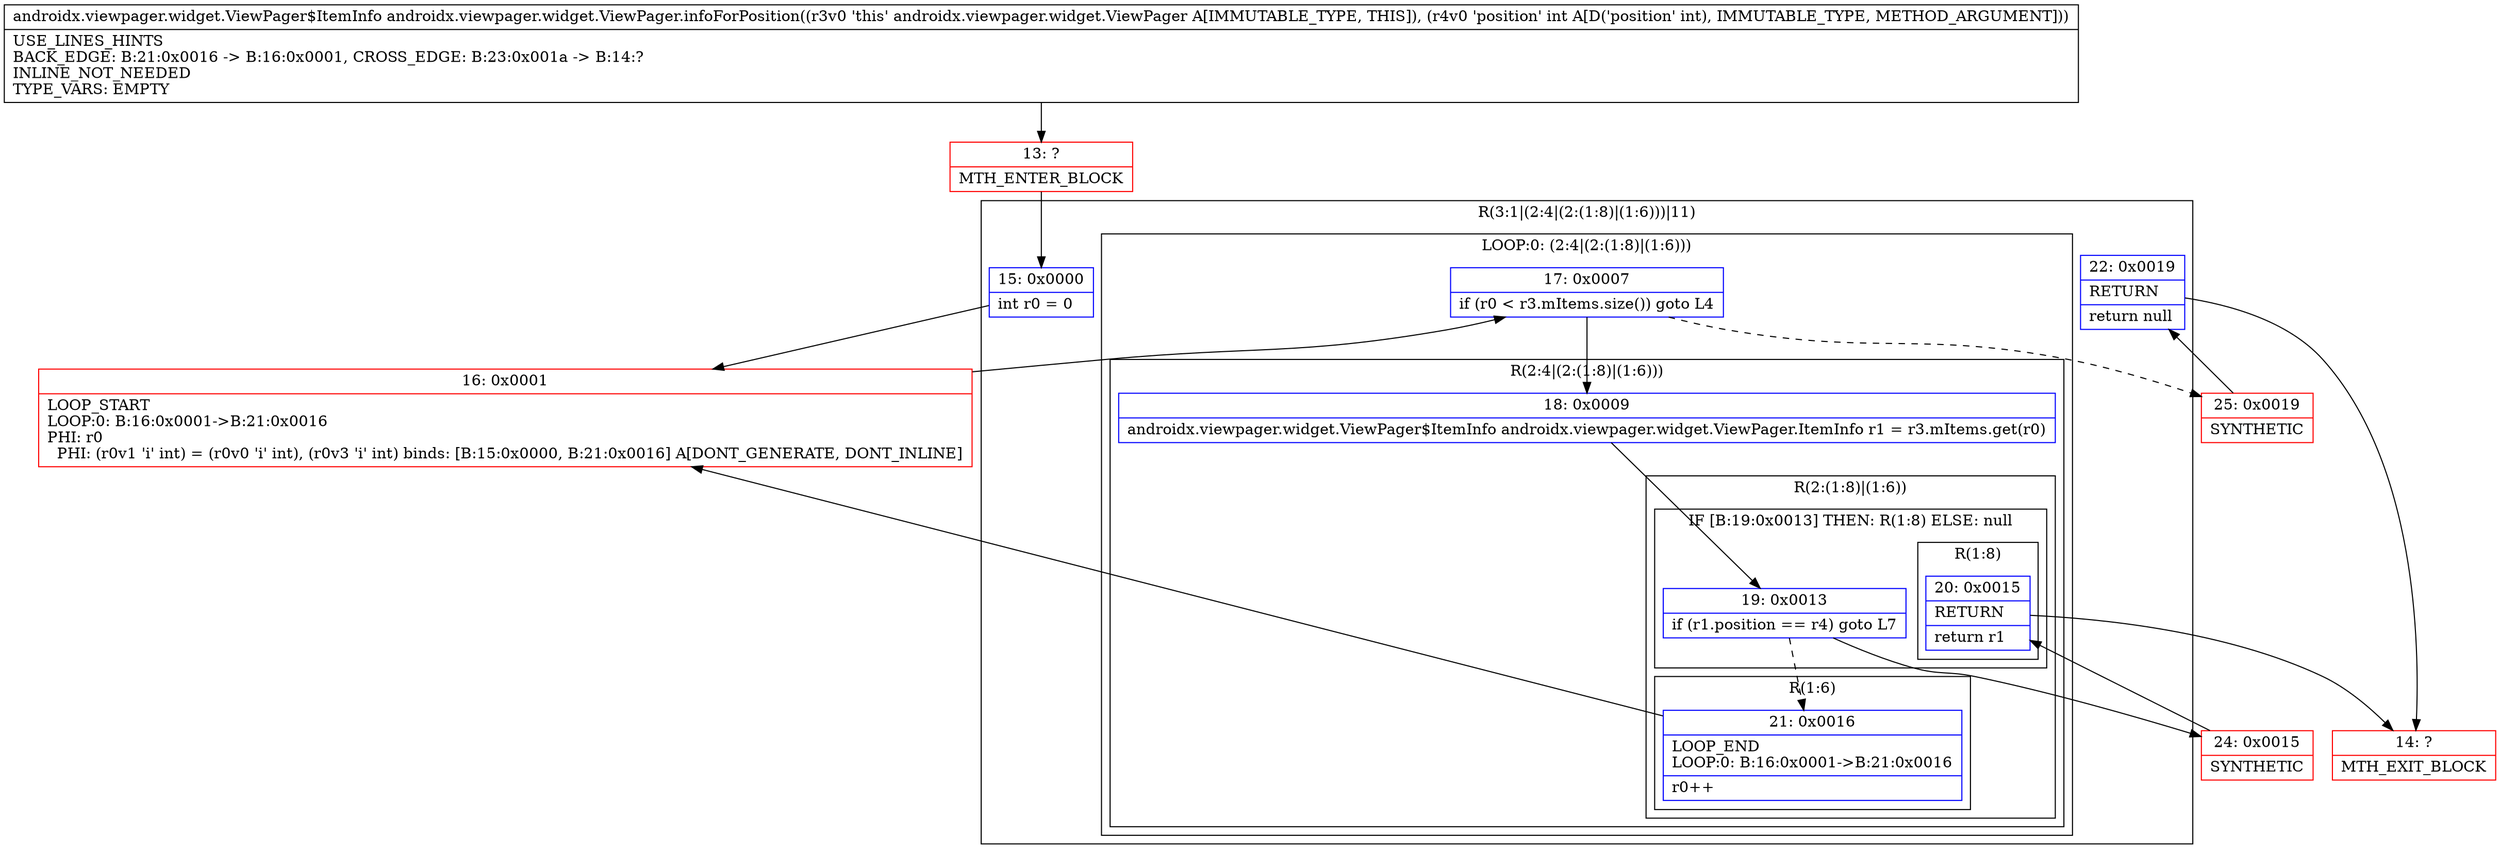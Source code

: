 digraph "CFG forandroidx.viewpager.widget.ViewPager.infoForPosition(I)Landroidx\/viewpager\/widget\/ViewPager$ItemInfo;" {
subgraph cluster_Region_1552759351 {
label = "R(3:1|(2:4|(2:(1:8)|(1:6)))|11)";
node [shape=record,color=blue];
Node_15 [shape=record,label="{15\:\ 0x0000|int r0 = 0\l}"];
subgraph cluster_LoopRegion_62933904 {
label = "LOOP:0: (2:4|(2:(1:8)|(1:6)))";
node [shape=record,color=blue];
Node_17 [shape=record,label="{17\:\ 0x0007|if (r0 \< r3.mItems.size()) goto L4\l}"];
subgraph cluster_Region_598029321 {
label = "R(2:4|(2:(1:8)|(1:6)))";
node [shape=record,color=blue];
Node_18 [shape=record,label="{18\:\ 0x0009|androidx.viewpager.widget.ViewPager$ItemInfo androidx.viewpager.widget.ViewPager.ItemInfo r1 = r3.mItems.get(r0)\l}"];
subgraph cluster_Region_1945211084 {
label = "R(2:(1:8)|(1:6))";
node [shape=record,color=blue];
subgraph cluster_IfRegion_382533320 {
label = "IF [B:19:0x0013] THEN: R(1:8) ELSE: null";
node [shape=record,color=blue];
Node_19 [shape=record,label="{19\:\ 0x0013|if (r1.position == r4) goto L7\l}"];
subgraph cluster_Region_391232330 {
label = "R(1:8)";
node [shape=record,color=blue];
Node_20 [shape=record,label="{20\:\ 0x0015|RETURN\l|return r1\l}"];
}
}
subgraph cluster_Region_1720770083 {
label = "R(1:6)";
node [shape=record,color=blue];
Node_21 [shape=record,label="{21\:\ 0x0016|LOOP_END\lLOOP:0: B:16:0x0001\-\>B:21:0x0016\l|r0++\l}"];
}
}
}
}
Node_22 [shape=record,label="{22\:\ 0x0019|RETURN\l|return null\l}"];
}
Node_13 [shape=record,color=red,label="{13\:\ ?|MTH_ENTER_BLOCK\l}"];
Node_16 [shape=record,color=red,label="{16\:\ 0x0001|LOOP_START\lLOOP:0: B:16:0x0001\-\>B:21:0x0016\lPHI: r0 \l  PHI: (r0v1 'i' int) = (r0v0 'i' int), (r0v3 'i' int) binds: [B:15:0x0000, B:21:0x0016] A[DONT_GENERATE, DONT_INLINE]\l}"];
Node_24 [shape=record,color=red,label="{24\:\ 0x0015|SYNTHETIC\l}"];
Node_14 [shape=record,color=red,label="{14\:\ ?|MTH_EXIT_BLOCK\l}"];
Node_25 [shape=record,color=red,label="{25\:\ 0x0019|SYNTHETIC\l}"];
MethodNode[shape=record,label="{androidx.viewpager.widget.ViewPager$ItemInfo androidx.viewpager.widget.ViewPager.infoForPosition((r3v0 'this' androidx.viewpager.widget.ViewPager A[IMMUTABLE_TYPE, THIS]), (r4v0 'position' int A[D('position' int), IMMUTABLE_TYPE, METHOD_ARGUMENT]))  | USE_LINES_HINTS\lBACK_EDGE: B:21:0x0016 \-\> B:16:0x0001, CROSS_EDGE: B:23:0x001a \-\> B:14:?\lINLINE_NOT_NEEDED\lTYPE_VARS: EMPTY\l}"];
MethodNode -> Node_13;Node_15 -> Node_16;
Node_17 -> Node_18;
Node_17 -> Node_25[style=dashed];
Node_18 -> Node_19;
Node_19 -> Node_21[style=dashed];
Node_19 -> Node_24;
Node_20 -> Node_14;
Node_21 -> Node_16;
Node_22 -> Node_14;
Node_13 -> Node_15;
Node_16 -> Node_17;
Node_24 -> Node_20;
Node_25 -> Node_22;
}


